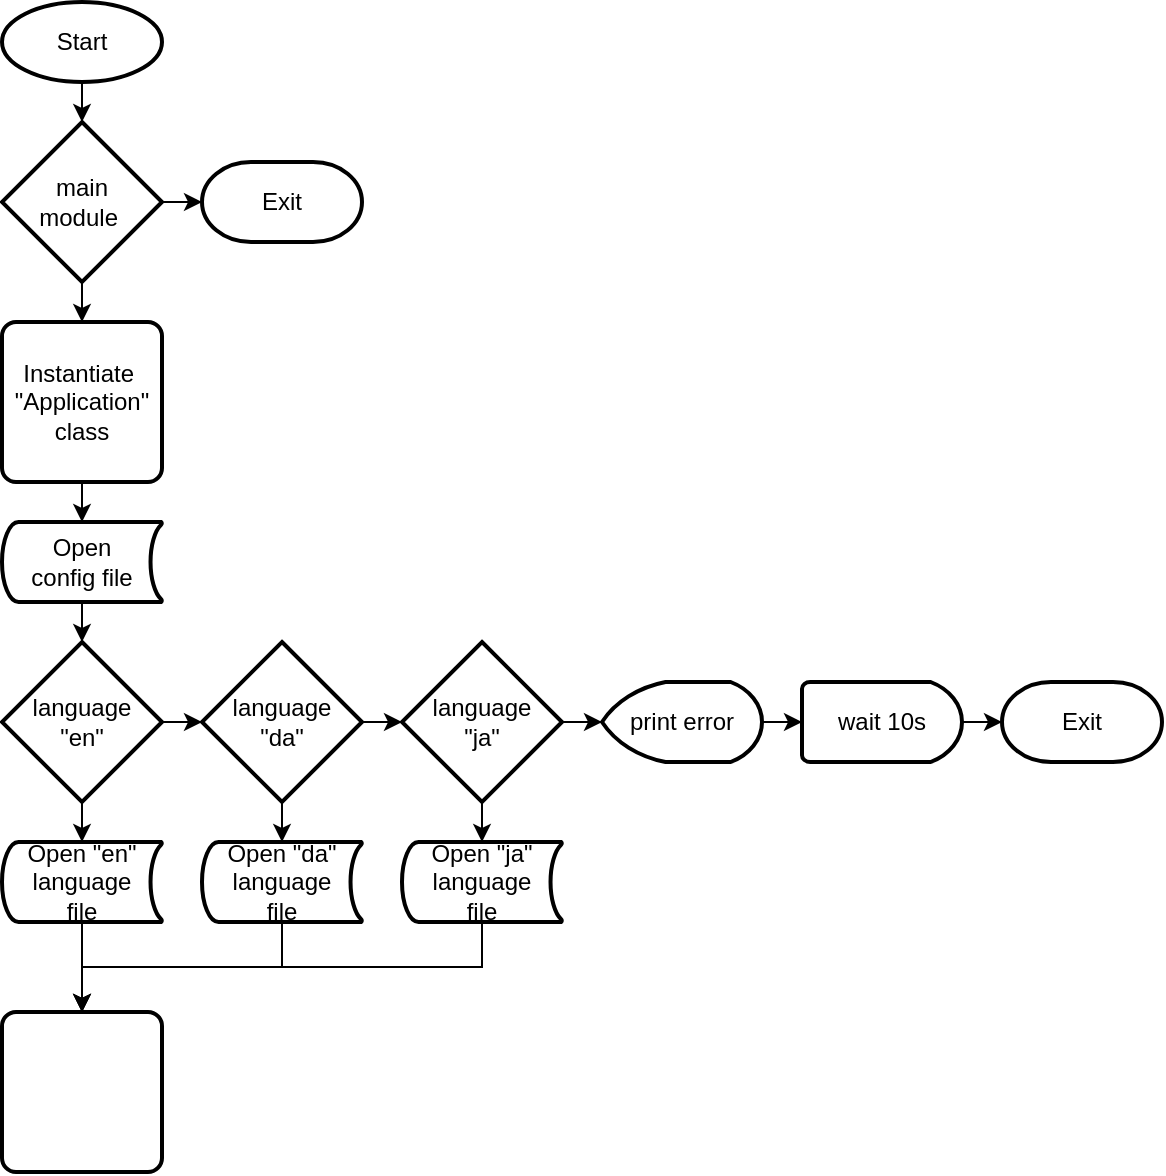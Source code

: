 <mxfile version="16.4.0" type="device"><diagram id="MvYi6EYgNinJ-F8fjp-a" name="Page-1"><mxGraphModel dx="1038" dy="641" grid="1" gridSize="10" guides="1" tooltips="1" connect="1" arrows="1" fold="1" page="1" pageScale="1" pageWidth="827" pageHeight="1169" math="0" shadow="0"><root><mxCell id="0"/><mxCell id="1" parent="0"/><mxCell id="EQBEstgZePQHTw3MmInz-46" style="edgeStyle=orthogonalEdgeStyle;rounded=0;orthogonalLoop=1;jettySize=auto;html=1;exitX=0.5;exitY=1;exitDx=0;exitDy=0;exitPerimeter=0;entryX=0.5;entryY=0;entryDx=0;entryDy=0;entryPerimeter=0;" edge="1" parent="1" source="EQBEstgZePQHTw3MmInz-1" target="EQBEstgZePQHTw3MmInz-6"><mxGeometry relative="1" as="geometry"/></mxCell><mxCell id="EQBEstgZePQHTw3MmInz-1" value="" style="strokeWidth=2;html=1;shape=mxgraph.flowchart.start_1;whiteSpace=wrap;" vertex="1" parent="1"><mxGeometry x="40" y="40" width="80" height="40" as="geometry"/></mxCell><mxCell id="EQBEstgZePQHTw3MmInz-2" value="Start" style="text;html=1;strokeColor=none;fillColor=none;align=center;verticalAlign=middle;whiteSpace=wrap;rounded=0;" vertex="1" parent="1"><mxGeometry x="50" y="45" width="60" height="30" as="geometry"/></mxCell><mxCell id="EQBEstgZePQHTw3MmInz-10" style="edgeStyle=orthogonalEdgeStyle;rounded=0;orthogonalLoop=1;jettySize=auto;html=1;exitX=0.5;exitY=1;exitDx=0;exitDy=0;exitPerimeter=0;entryX=0.5;entryY=0;entryDx=0;entryDy=0;" edge="1" parent="1" source="EQBEstgZePQHTw3MmInz-6" target="EQBEstgZePQHTw3MmInz-9"><mxGeometry relative="1" as="geometry"/></mxCell><mxCell id="EQBEstgZePQHTw3MmInz-47" style="edgeStyle=orthogonalEdgeStyle;rounded=0;orthogonalLoop=1;jettySize=auto;html=1;exitX=1;exitY=0.5;exitDx=0;exitDy=0;exitPerimeter=0;entryX=0;entryY=0.5;entryDx=0;entryDy=0;entryPerimeter=0;" edge="1" parent="1" source="EQBEstgZePQHTw3MmInz-6" target="EQBEstgZePQHTw3MmInz-12"><mxGeometry relative="1" as="geometry"/></mxCell><mxCell id="EQBEstgZePQHTw3MmInz-6" value="" style="strokeWidth=2;html=1;shape=mxgraph.flowchart.decision;whiteSpace=wrap;" vertex="1" parent="1"><mxGeometry x="40" y="100" width="80" height="80" as="geometry"/></mxCell><mxCell id="EQBEstgZePQHTw3MmInz-8" value="main module&amp;nbsp;" style="text;html=1;strokeColor=none;fillColor=none;align=center;verticalAlign=middle;whiteSpace=wrap;rounded=0;" vertex="1" parent="1"><mxGeometry x="50" y="125" width="60" height="30" as="geometry"/></mxCell><mxCell id="EQBEstgZePQHTw3MmInz-19" style="edgeStyle=orthogonalEdgeStyle;rounded=0;orthogonalLoop=1;jettySize=auto;html=1;exitX=0.5;exitY=1;exitDx=0;exitDy=0;entryX=0.5;entryY=0;entryDx=0;entryDy=0;entryPerimeter=0;" edge="1" parent="1" source="EQBEstgZePQHTw3MmInz-9" target="EQBEstgZePQHTw3MmInz-16"><mxGeometry relative="1" as="geometry"/></mxCell><mxCell id="EQBEstgZePQHTw3MmInz-9" value="" style="rounded=1;whiteSpace=wrap;html=1;absoluteArcSize=1;arcSize=14;strokeWidth=2;" vertex="1" parent="1"><mxGeometry x="40" y="200" width="80" height="80" as="geometry"/></mxCell><mxCell id="EQBEstgZePQHTw3MmInz-12" value="" style="strokeWidth=2;html=1;shape=mxgraph.flowchart.terminator;whiteSpace=wrap;" vertex="1" parent="1"><mxGeometry x="140" y="120" width="80" height="40" as="geometry"/></mxCell><mxCell id="EQBEstgZePQHTw3MmInz-14" value="Exit" style="text;html=1;strokeColor=none;fillColor=none;align=center;verticalAlign=middle;whiteSpace=wrap;rounded=0;" vertex="1" parent="1"><mxGeometry x="150" y="125" width="60" height="30" as="geometry"/></mxCell><mxCell id="EQBEstgZePQHTw3MmInz-15" value="Instantiate&amp;nbsp; &quot;Application&quot; class" style="text;html=1;strokeColor=none;fillColor=none;align=center;verticalAlign=middle;whiteSpace=wrap;rounded=0;" vertex="1" parent="1"><mxGeometry x="50" y="225" width="60" height="30" as="geometry"/></mxCell><mxCell id="EQBEstgZePQHTw3MmInz-45" style="edgeStyle=orthogonalEdgeStyle;rounded=0;orthogonalLoop=1;jettySize=auto;html=1;exitX=0.5;exitY=1;exitDx=0;exitDy=0;exitPerimeter=0;entryX=0.5;entryY=0;entryDx=0;entryDy=0;entryPerimeter=0;" edge="1" parent="1" source="EQBEstgZePQHTw3MmInz-16" target="EQBEstgZePQHTw3MmInz-22"><mxGeometry relative="1" as="geometry"/></mxCell><mxCell id="EQBEstgZePQHTw3MmInz-16" value="" style="strokeWidth=2;html=1;shape=mxgraph.flowchart.stored_data;whiteSpace=wrap;" vertex="1" parent="1"><mxGeometry x="40" y="300" width="80" height="40" as="geometry"/></mxCell><mxCell id="EQBEstgZePQHTw3MmInz-17" value="Open config file" style="text;html=1;strokeColor=none;fillColor=none;align=center;verticalAlign=middle;whiteSpace=wrap;rounded=0;" vertex="1" parent="1"><mxGeometry x="50" y="305" width="60" height="30" as="geometry"/></mxCell><mxCell id="EQBEstgZePQHTw3MmInz-26" style="edgeStyle=orthogonalEdgeStyle;rounded=0;orthogonalLoop=1;jettySize=auto;html=1;exitX=0.5;exitY=1;exitDx=0;exitDy=0;exitPerimeter=0;entryX=0.5;entryY=0;entryDx=0;entryDy=0;entryPerimeter=0;" edge="1" parent="1" source="EQBEstgZePQHTw3MmInz-22" target="EQBEstgZePQHTw3MmInz-25"><mxGeometry relative="1" as="geometry"/></mxCell><mxCell id="EQBEstgZePQHTw3MmInz-29" style="edgeStyle=orthogonalEdgeStyle;rounded=0;orthogonalLoop=1;jettySize=auto;html=1;exitX=1;exitY=0.5;exitDx=0;exitDy=0;exitPerimeter=0;entryX=0;entryY=0.5;entryDx=0;entryDy=0;entryPerimeter=0;" edge="1" parent="1" source="EQBEstgZePQHTw3MmInz-22" target="EQBEstgZePQHTw3MmInz-28"><mxGeometry relative="1" as="geometry"/></mxCell><mxCell id="EQBEstgZePQHTw3MmInz-22" value="" style="strokeWidth=2;html=1;shape=mxgraph.flowchart.decision;whiteSpace=wrap;" vertex="1" parent="1"><mxGeometry x="40" y="360" width="80" height="80" as="geometry"/></mxCell><mxCell id="EQBEstgZePQHTw3MmInz-24" value="language &quot;en&quot;" style="text;html=1;strokeColor=none;fillColor=none;align=center;verticalAlign=middle;whiteSpace=wrap;rounded=0;" vertex="1" parent="1"><mxGeometry x="50" y="385" width="60" height="30" as="geometry"/></mxCell><mxCell id="EQBEstgZePQHTw3MmInz-43" style="edgeStyle=orthogonalEdgeStyle;rounded=0;orthogonalLoop=1;jettySize=auto;html=1;exitX=0.5;exitY=1;exitDx=0;exitDy=0;exitPerimeter=0;entryX=0.5;entryY=0;entryDx=0;entryDy=0;" edge="1" parent="1" source="EQBEstgZePQHTw3MmInz-25" target="EQBEstgZePQHTw3MmInz-40"><mxGeometry relative="1" as="geometry"/></mxCell><mxCell id="EQBEstgZePQHTw3MmInz-25" value="" style="strokeWidth=2;html=1;shape=mxgraph.flowchart.stored_data;whiteSpace=wrap;" vertex="1" parent="1"><mxGeometry x="40" y="460" width="80" height="40" as="geometry"/></mxCell><mxCell id="EQBEstgZePQHTw3MmInz-27" value="Open &quot;en&quot; language file" style="text;html=1;strokeColor=none;fillColor=none;align=center;verticalAlign=middle;whiteSpace=wrap;rounded=0;" vertex="1" parent="1"><mxGeometry x="50" y="465" width="60" height="30" as="geometry"/></mxCell><mxCell id="EQBEstgZePQHTw3MmInz-32" style="edgeStyle=orthogonalEdgeStyle;rounded=0;orthogonalLoop=1;jettySize=auto;html=1;exitX=0.5;exitY=1;exitDx=0;exitDy=0;exitPerimeter=0;entryX=0.5;entryY=0;entryDx=0;entryDy=0;entryPerimeter=0;" edge="1" parent="1" source="EQBEstgZePQHTw3MmInz-28" target="EQBEstgZePQHTw3MmInz-31"><mxGeometry relative="1" as="geometry"/></mxCell><mxCell id="EQBEstgZePQHTw3MmInz-35" style="edgeStyle=orthogonalEdgeStyle;rounded=0;orthogonalLoop=1;jettySize=auto;html=1;exitX=1;exitY=0.5;exitDx=0;exitDy=0;exitPerimeter=0;entryX=0;entryY=0.5;entryDx=0;entryDy=0;entryPerimeter=0;" edge="1" parent="1" source="EQBEstgZePQHTw3MmInz-28" target="EQBEstgZePQHTw3MmInz-34"><mxGeometry relative="1" as="geometry"/></mxCell><mxCell id="EQBEstgZePQHTw3MmInz-28" value="" style="strokeWidth=2;html=1;shape=mxgraph.flowchart.decision;whiteSpace=wrap;" vertex="1" parent="1"><mxGeometry x="140" y="360" width="80" height="80" as="geometry"/></mxCell><mxCell id="EQBEstgZePQHTw3MmInz-30" value="language &quot;da&quot;" style="text;html=1;strokeColor=none;fillColor=none;align=center;verticalAlign=middle;whiteSpace=wrap;rounded=0;" vertex="1" parent="1"><mxGeometry x="150" y="385" width="60" height="30" as="geometry"/></mxCell><mxCell id="EQBEstgZePQHTw3MmInz-42" style="edgeStyle=orthogonalEdgeStyle;rounded=0;orthogonalLoop=1;jettySize=auto;html=1;exitX=0.5;exitY=1;exitDx=0;exitDy=0;exitPerimeter=0;entryX=0.5;entryY=0;entryDx=0;entryDy=0;" edge="1" parent="1" source="EQBEstgZePQHTw3MmInz-31" target="EQBEstgZePQHTw3MmInz-40"><mxGeometry relative="1" as="geometry"/></mxCell><mxCell id="EQBEstgZePQHTw3MmInz-31" value="" style="strokeWidth=2;html=1;shape=mxgraph.flowchart.stored_data;whiteSpace=wrap;" vertex="1" parent="1"><mxGeometry x="140" y="460" width="80" height="40" as="geometry"/></mxCell><mxCell id="EQBEstgZePQHTw3MmInz-33" value="Open &quot;da&quot; language file" style="text;html=1;strokeColor=none;fillColor=none;align=center;verticalAlign=middle;whiteSpace=wrap;rounded=0;" vertex="1" parent="1"><mxGeometry x="150" y="465" width="60" height="30" as="geometry"/></mxCell><mxCell id="EQBEstgZePQHTw3MmInz-37" style="edgeStyle=orthogonalEdgeStyle;rounded=0;orthogonalLoop=1;jettySize=auto;html=1;exitX=0.5;exitY=1;exitDx=0;exitDy=0;exitPerimeter=0;entryX=0.5;entryY=0;entryDx=0;entryDy=0;entryPerimeter=0;" edge="1" parent="1" source="EQBEstgZePQHTw3MmInz-34" target="EQBEstgZePQHTw3MmInz-36"><mxGeometry relative="1" as="geometry"/></mxCell><mxCell id="EQBEstgZePQHTw3MmInz-50" style="edgeStyle=orthogonalEdgeStyle;rounded=0;orthogonalLoop=1;jettySize=auto;html=1;exitX=1;exitY=0.5;exitDx=0;exitDy=0;exitPerimeter=0;entryX=0;entryY=0.5;entryDx=0;entryDy=0;entryPerimeter=0;" edge="1" parent="1" source="EQBEstgZePQHTw3MmInz-34" target="EQBEstgZePQHTw3MmInz-48"><mxGeometry relative="1" as="geometry"/></mxCell><mxCell id="EQBEstgZePQHTw3MmInz-34" value="" style="strokeWidth=2;html=1;shape=mxgraph.flowchart.decision;whiteSpace=wrap;" vertex="1" parent="1"><mxGeometry x="240" y="360" width="80" height="80" as="geometry"/></mxCell><mxCell id="EQBEstgZePQHTw3MmInz-44" style="edgeStyle=orthogonalEdgeStyle;rounded=0;orthogonalLoop=1;jettySize=auto;html=1;exitX=0.5;exitY=1;exitDx=0;exitDy=0;exitPerimeter=0;entryX=0.5;entryY=0;entryDx=0;entryDy=0;" edge="1" parent="1" source="EQBEstgZePQHTw3MmInz-36" target="EQBEstgZePQHTw3MmInz-40"><mxGeometry relative="1" as="geometry"/></mxCell><mxCell id="EQBEstgZePQHTw3MmInz-36" value="" style="strokeWidth=2;html=1;shape=mxgraph.flowchart.stored_data;whiteSpace=wrap;" vertex="1" parent="1"><mxGeometry x="240" y="460" width="80" height="40" as="geometry"/></mxCell><mxCell id="EQBEstgZePQHTw3MmInz-38" value="language &quot;ja&quot;" style="text;html=1;strokeColor=none;fillColor=none;align=center;verticalAlign=middle;whiteSpace=wrap;rounded=0;" vertex="1" parent="1"><mxGeometry x="250" y="385" width="60" height="30" as="geometry"/></mxCell><mxCell id="EQBEstgZePQHTw3MmInz-39" value="Open &quot;ja&quot; language file" style="text;html=1;strokeColor=none;fillColor=none;align=center;verticalAlign=middle;whiteSpace=wrap;rounded=0;" vertex="1" parent="1"><mxGeometry x="250" y="465" width="60" height="30" as="geometry"/></mxCell><mxCell id="EQBEstgZePQHTw3MmInz-40" value="" style="rounded=1;whiteSpace=wrap;html=1;absoluteArcSize=1;arcSize=14;strokeWidth=2;" vertex="1" parent="1"><mxGeometry x="40" y="545" width="80" height="80" as="geometry"/></mxCell><mxCell id="EQBEstgZePQHTw3MmInz-54" style="edgeStyle=orthogonalEdgeStyle;rounded=0;orthogonalLoop=1;jettySize=auto;html=1;exitX=1;exitY=0.5;exitDx=0;exitDy=0;exitPerimeter=0;entryX=0;entryY=0.5;entryDx=0;entryDy=0;entryPerimeter=0;" edge="1" parent="1" source="EQBEstgZePQHTw3MmInz-48" target="EQBEstgZePQHTw3MmInz-53"><mxGeometry relative="1" as="geometry"/></mxCell><mxCell id="EQBEstgZePQHTw3MmInz-48" value="" style="strokeWidth=2;html=1;shape=mxgraph.flowchart.display;whiteSpace=wrap;" vertex="1" parent="1"><mxGeometry x="340" y="380" width="80" height="40" as="geometry"/></mxCell><mxCell id="EQBEstgZePQHTw3MmInz-49" value="" style="strokeWidth=2;html=1;shape=mxgraph.flowchart.terminator;whiteSpace=wrap;" vertex="1" parent="1"><mxGeometry x="540" y="380" width="80" height="40" as="geometry"/></mxCell><mxCell id="EQBEstgZePQHTw3MmInz-52" value="print error" style="text;html=1;strokeColor=none;fillColor=none;align=center;verticalAlign=middle;whiteSpace=wrap;rounded=0;" vertex="1" parent="1"><mxGeometry x="350" y="385" width="60" height="30" as="geometry"/></mxCell><mxCell id="EQBEstgZePQHTw3MmInz-55" style="edgeStyle=orthogonalEdgeStyle;rounded=0;orthogonalLoop=1;jettySize=auto;html=1;exitX=1;exitY=0.5;exitDx=0;exitDy=0;exitPerimeter=0;entryX=0;entryY=0.5;entryDx=0;entryDy=0;entryPerimeter=0;" edge="1" parent="1" source="EQBEstgZePQHTw3MmInz-53" target="EQBEstgZePQHTw3MmInz-49"><mxGeometry relative="1" as="geometry"/></mxCell><mxCell id="EQBEstgZePQHTw3MmInz-53" value="" style="strokeWidth=2;html=1;shape=mxgraph.flowchart.delay;whiteSpace=wrap;" vertex="1" parent="1"><mxGeometry x="440" y="380" width="80" height="40" as="geometry"/></mxCell><mxCell id="EQBEstgZePQHTw3MmInz-56" value="wait 10s" style="text;html=1;strokeColor=none;fillColor=none;align=center;verticalAlign=middle;whiteSpace=wrap;rounded=0;" vertex="1" parent="1"><mxGeometry x="450" y="385" width="60" height="30" as="geometry"/></mxCell><mxCell id="EQBEstgZePQHTw3MmInz-57" value="Exit" style="text;html=1;strokeColor=none;fillColor=none;align=center;verticalAlign=middle;whiteSpace=wrap;rounded=0;" vertex="1" parent="1"><mxGeometry x="550" y="385" width="60" height="30" as="geometry"/></mxCell></root></mxGraphModel></diagram></mxfile>